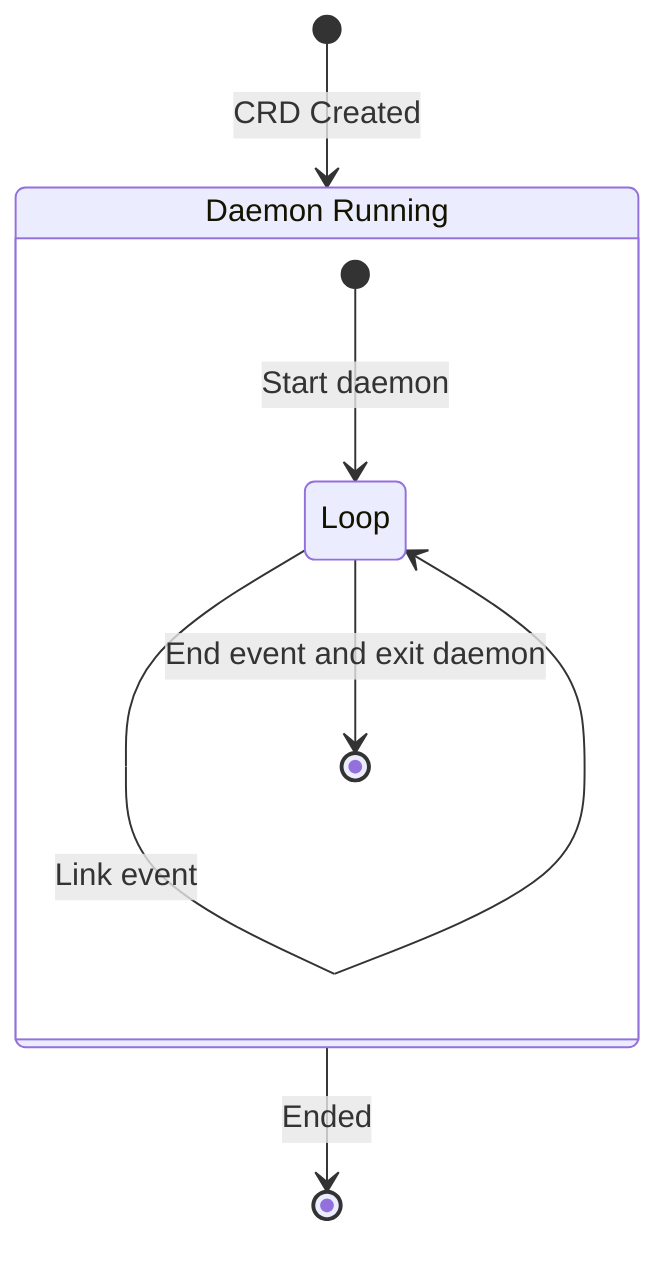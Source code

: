 stateDiagram-v2
    state "Daemon Running" as d {
        [*] --> Loop: Start daemon
        Loop --> Loop: Node event
        Loop --> Loop: Link event
        Loop --> [*]: End event and exit daemon
    }
    [*] --> d: CRD Created
    d --> [*]: Ended